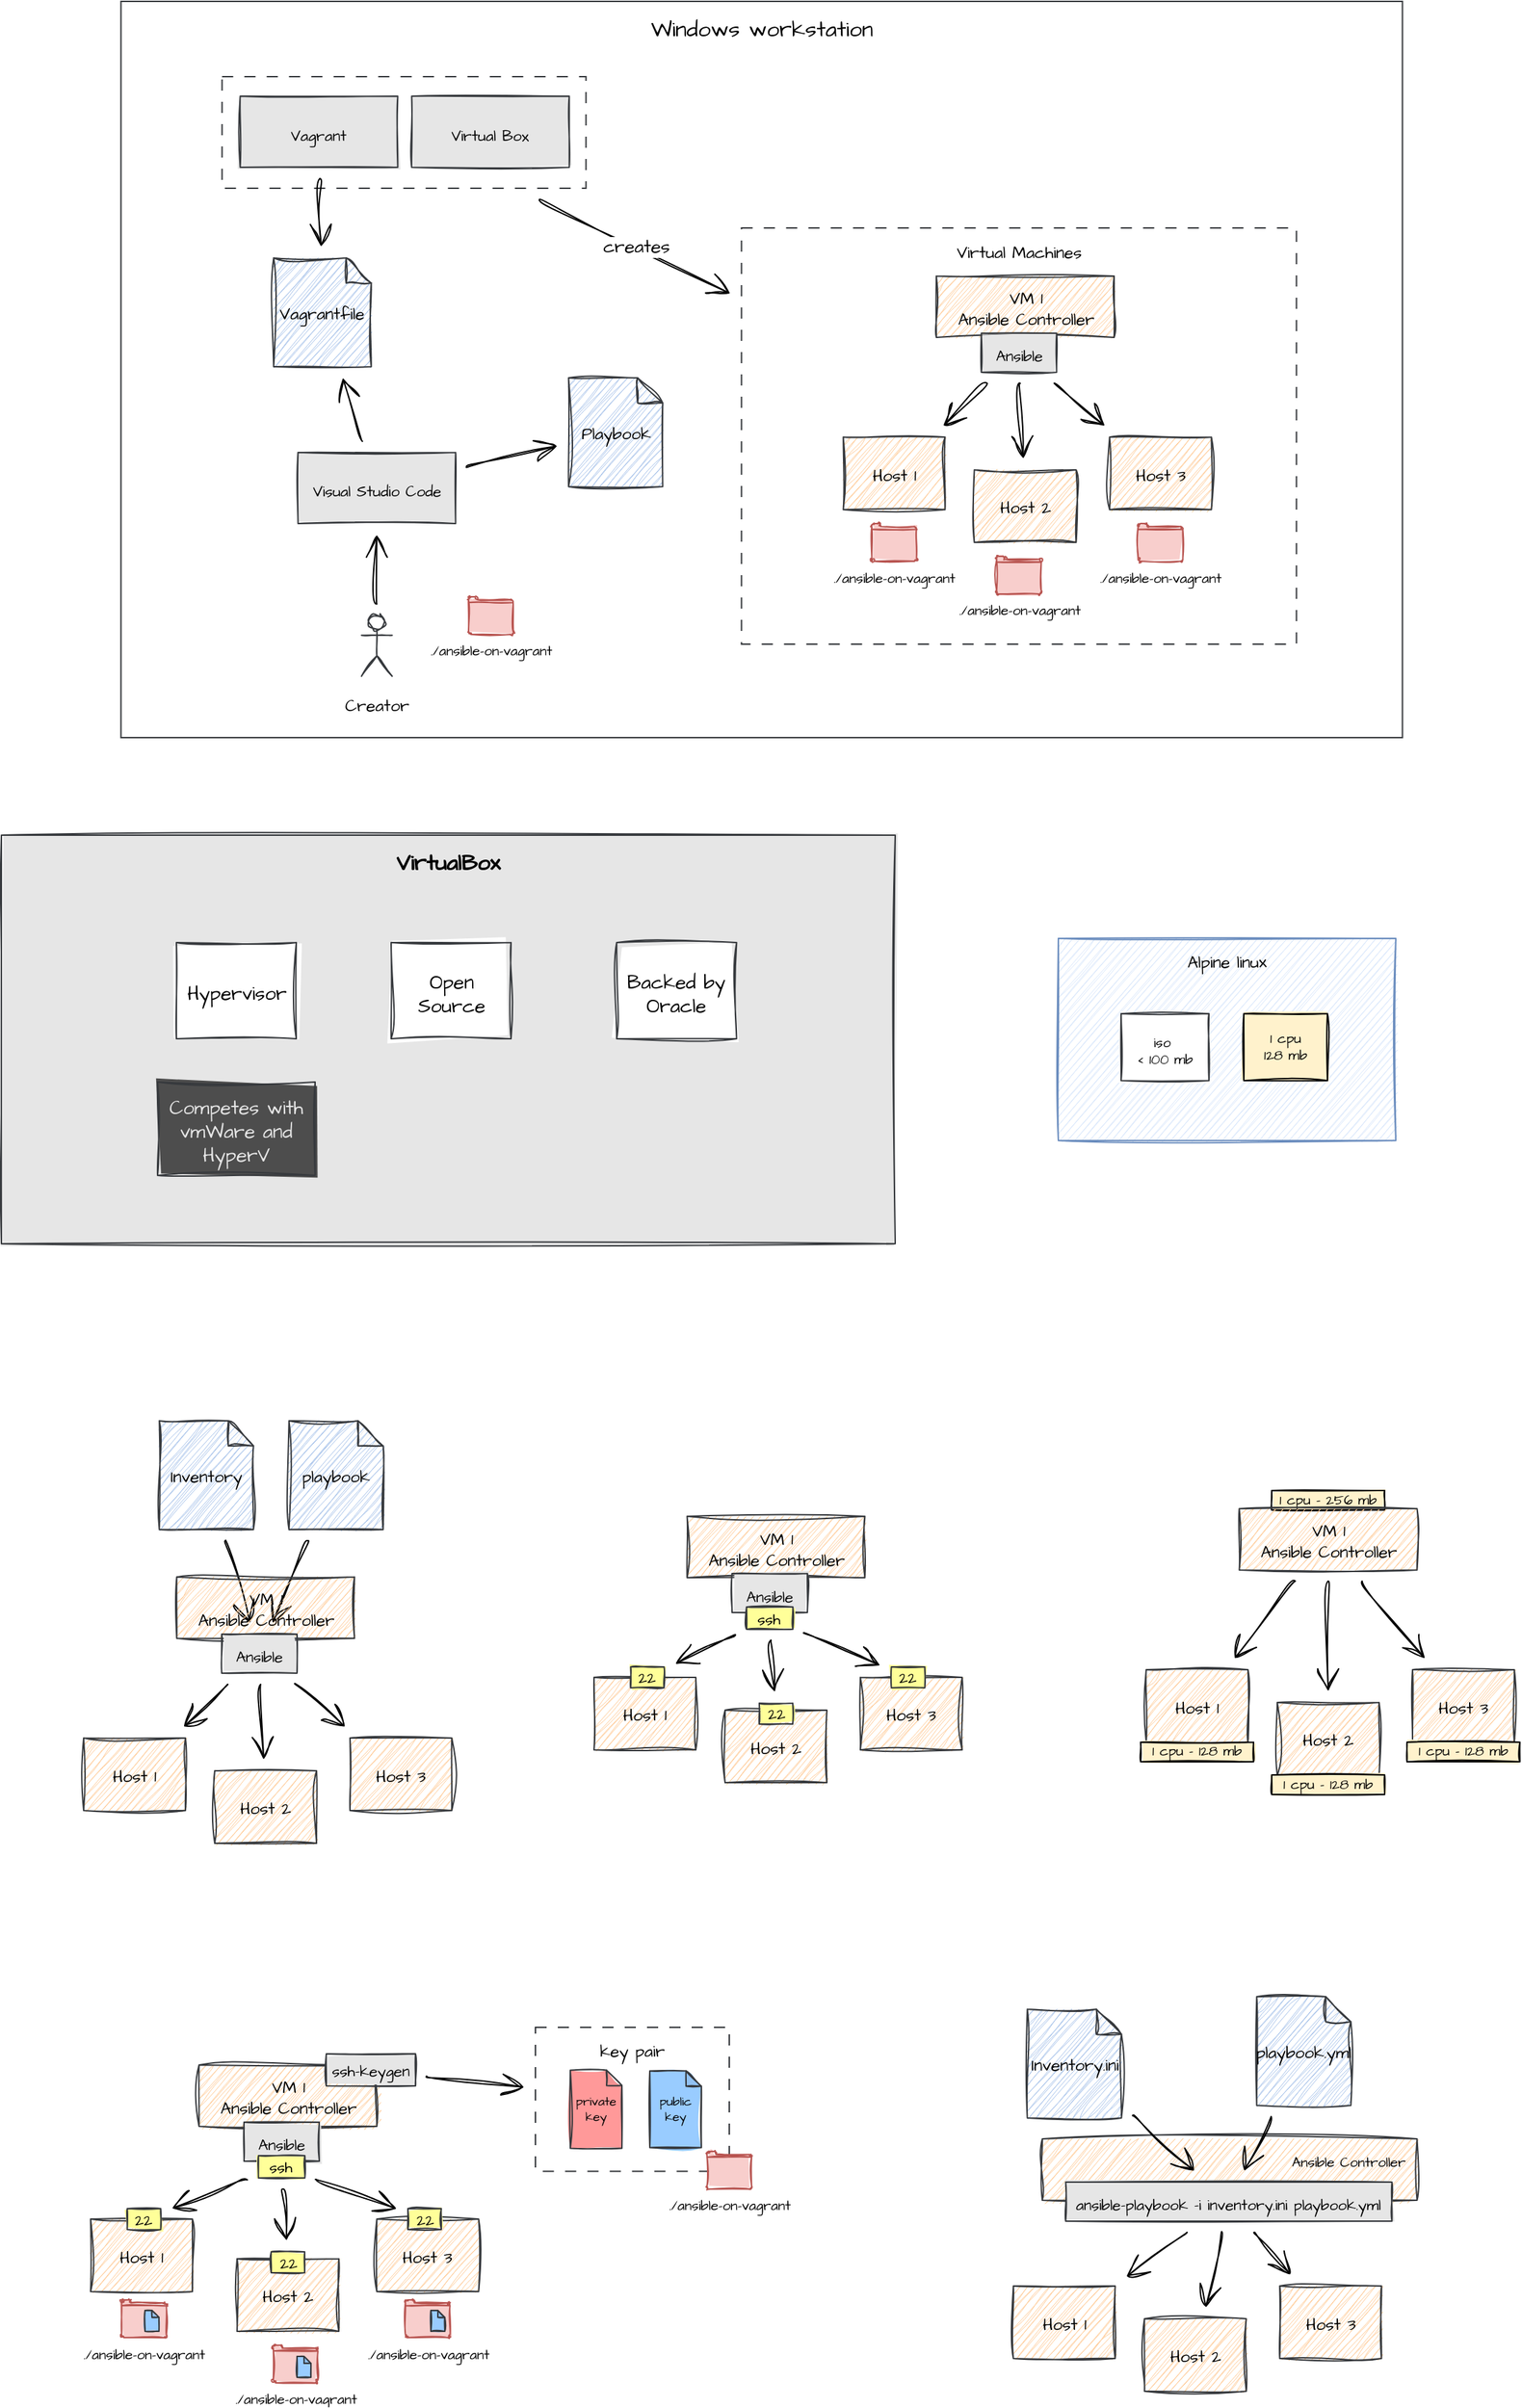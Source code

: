 <mxfile version="26.0.4">
  <diagram id="9NYBw4_RFbUZiQ7Jdqxz" name="Pagina-1">
    <mxGraphModel dx="4191" dy="2567" grid="0" gridSize="10" guides="1" tooltips="1" connect="1" arrows="1" fold="1" page="0" pageScale="1" pageWidth="827" pageHeight="1169" math="0" shadow="0">
      <root>
        <mxCell id="0" />
        <mxCell id="1" parent="0" />
        <mxCell id="QYfyC9NZ6OEIeVa-5MZa-1" value="&lt;span style=&quot;background-color: transparent; color: light-dark(rgb(0, 0, 0), rgb(255, 255, 255));&quot;&gt;Ansible Controller&lt;/span&gt;" style="rounded=0;whiteSpace=wrap;html=1;sketch=1;hachureGap=4;jiggle=2;curveFitting=1;fontFamily=Architects Daughter;fontSource=https%3A%2F%2Ffonts.googleapis.com%2Fcss%3Ffamily%3DArchitects%2BDaughter;verticalAlign=top;spacingTop=4;fillColor=#FFCC99;strokeColor=#36393d;align=right;fontSize=10;fontColor=default;spacingRight=7;" vertex="1" parent="1">
          <mxGeometry x="883.5" y="1525" width="268.75" height="44" as="geometry" />
        </mxCell>
        <mxCell id="QYfyC9NZ6OEIeVa-5MZa-2" value="Windows workstation" style="rounded=0;whiteSpace=wrap;html=1;hachureGap=4;fontFamily=Architects Daughter;fontSource=https%3A%2F%2Ffonts.googleapis.com%2Fcss%3Ffamily%3DArchitects%2BDaughter;verticalAlign=top;spacingTop=4;fillColor=default;strokeColor=#36393d;fontSize=16;" vertex="1" parent="1">
          <mxGeometry x="222.75" y="-8" width="919" height="528" as="geometry" />
        </mxCell>
        <mxCell id="QYfyC9NZ6OEIeVa-5MZa-3" value="" style="rounded=0;whiteSpace=wrap;html=1;hachureGap=4;fontFamily=Architects Daughter;fontSource=https%3A%2F%2Ffonts.googleapis.com%2Fcss%3Ffamily%3DArchitects%2BDaughter;verticalAlign=top;spacingTop=4;fillColor=default;strokeColor=#36393d;dashed=1;dashPattern=8 8;" vertex="1" parent="1">
          <mxGeometry x="295.25" y="46" width="261" height="80" as="geometry" />
        </mxCell>
        <mxCell id="QYfyC9NZ6OEIeVa-5MZa-4" value="Virtual Machines" style="rounded=0;whiteSpace=wrap;html=1;hachureGap=4;fontFamily=Architects Daughter;fontSource=https%3A%2F%2Ffonts.googleapis.com%2Fcss%3Ffamily%3DArchitects%2BDaughter;verticalAlign=top;spacingTop=4;fillColor=default;strokeColor=#36393d;dashed=1;dashPattern=8 8;" vertex="1" parent="1">
          <mxGeometry x="667.75" y="154.5" width="398" height="298.5" as="geometry" />
        </mxCell>
        <mxCell id="QYfyC9NZ6OEIeVa-5MZa-5" value="Visual Studio Code" style="rounded=0;whiteSpace=wrap;html=1;sketch=1;hachureGap=4;jiggle=1;curveFitting=1;fontFamily=Architects Daughter;fontSource=https%3A%2F%2Ffonts.googleapis.com%2Fcss%3Ffamily%3DArchitects%2BDaughter;verticalAlign=middle;spacingTop=4;fillColor=#E6E6E6;strokeColor=#36393d;fillStyle=solid;align=center;fontSize=11;fontColor=default;" vertex="1" parent="1">
          <mxGeometry x="349.75" y="315.5" width="113" height="51" as="geometry" />
        </mxCell>
        <mxCell id="QYfyC9NZ6OEIeVa-5MZa-6" value="VM 1&lt;div&gt;Ansible Controller&lt;/div&gt;" style="rounded=0;whiteSpace=wrap;html=1;sketch=1;hachureGap=4;jiggle=2;curveFitting=1;fontFamily=Architects Daughter;fontSource=https%3A%2F%2Ffonts.googleapis.com%2Fcss%3Ffamily%3DArchitects%2BDaughter;verticalAlign=middle;spacingTop=4;fillColor=#FFCC99;strokeColor=#36393d;align=center;fontSize=12;fontColor=default;" vertex="1" parent="1">
          <mxGeometry x="807.5" y="189" width="127.5" height="44" as="geometry" />
        </mxCell>
        <mxCell id="QYfyC9NZ6OEIeVa-5MZa-7" value="Host 1" style="rounded=0;whiteSpace=wrap;html=1;sketch=1;hachureGap=4;jiggle=2;curveFitting=1;fontFamily=Architects Daughter;fontSource=https%3A%2F%2Ffonts.googleapis.com%2Fcss%3Ffamily%3DArchitects%2BDaughter;verticalAlign=middle;spacingTop=4;fillColor=#FFCC99;strokeColor=#36393d;" vertex="1" parent="1">
          <mxGeometry x="740.75" y="304.5" width="73" height="52" as="geometry" />
        </mxCell>
        <mxCell id="QYfyC9NZ6OEIeVa-5MZa-8" value="Host 2" style="rounded=0;whiteSpace=wrap;html=1;sketch=1;hachureGap=4;jiggle=2;curveFitting=1;fontFamily=Architects Daughter;fontSource=https%3A%2F%2Ffonts.googleapis.com%2Fcss%3Ffamily%3DArchitects%2BDaughter;verticalAlign=middle;spacingTop=4;fillColor=#FFCC99;strokeColor=#36393d;align=center;fontSize=12;fontColor=default;" vertex="1" parent="1">
          <mxGeometry x="834.75" y="328" width="73" height="52" as="geometry" />
        </mxCell>
        <mxCell id="QYfyC9NZ6OEIeVa-5MZa-9" value="Host 3" style="rounded=0;whiteSpace=wrap;html=1;sketch=1;hachureGap=4;jiggle=2;curveFitting=1;fontFamily=Architects Daughter;fontSource=https%3A%2F%2Ffonts.googleapis.com%2Fcss%3Ffamily%3DArchitects%2BDaughter;verticalAlign=middle;spacingTop=4;fillColor=#FFCC99;strokeColor=#36393d;align=center;fontSize=12;fontColor=default;" vertex="1" parent="1">
          <mxGeometry x="931.75" y="304.5" width="73" height="52" as="geometry" />
        </mxCell>
        <mxCell id="QYfyC9NZ6OEIeVa-5MZa-10" value="creates" style="edgeStyle=none;curved=1;rounded=0;sketch=1;hachureGap=4;jiggle=2;curveFitting=1;orthogonalLoop=1;jettySize=auto;html=1;fontFamily=Architects Daughter;fontSource=https%3A%2F%2Ffonts.googleapis.com%2Fcss%3Ffamily%3DArchitects%2BDaughter;fontSize=13;startSize=14;endArrow=open;endSize=14;sourcePerimeterSpacing=8;targetPerimeterSpacing=8;" edge="1" parent="1" source="QYfyC9NZ6OEIeVa-5MZa-3" target="QYfyC9NZ6OEIeVa-5MZa-4">
          <mxGeometry relative="1" as="geometry">
            <mxPoint x="380.75" y="428" as="sourcePoint" />
            <mxPoint x="582.75" y="382" as="targetPoint" />
          </mxGeometry>
        </mxCell>
        <mxCell id="QYfyC9NZ6OEIeVa-5MZa-11" value="" style="edgeStyle=none;curved=1;rounded=0;sketch=1;hachureGap=4;jiggle=2;curveFitting=1;orthogonalLoop=1;jettySize=auto;html=1;fontFamily=Architects Daughter;fontSource=https%3A%2F%2Ffonts.googleapis.com%2Fcss%3Ffamily%3DArchitects%2BDaughter;fontSize=13;startSize=14;endArrow=open;endSize=14;sourcePerimeterSpacing=8;targetPerimeterSpacing=8;" edge="1" parent="1" source="QYfyC9NZ6OEIeVa-5MZa-19" target="QYfyC9NZ6OEIeVa-5MZa-7">
          <mxGeometry relative="1" as="geometry">
            <mxPoint x="668.75" y="76.5" as="sourcePoint" />
            <mxPoint x="748.75" y="156.5" as="targetPoint" />
          </mxGeometry>
        </mxCell>
        <mxCell id="QYfyC9NZ6OEIeVa-5MZa-12" value="" style="edgeStyle=none;curved=1;rounded=0;sketch=1;hachureGap=4;jiggle=2;curveFitting=1;orthogonalLoop=1;jettySize=auto;html=1;fontFamily=Architects Daughter;fontSource=https%3A%2F%2Ffonts.googleapis.com%2Fcss%3Ffamily%3DArchitects%2BDaughter;fontSize=13;startSize=14;endArrow=open;endSize=14;sourcePerimeterSpacing=8;targetPerimeterSpacing=8;" edge="1" parent="1" source="QYfyC9NZ6OEIeVa-5MZa-19" target="QYfyC9NZ6OEIeVa-5MZa-8">
          <mxGeometry relative="1" as="geometry">
            <mxPoint x="845.75" y="277.5" as="sourcePoint" />
            <mxPoint x="818.75" y="306.5" as="targetPoint" />
          </mxGeometry>
        </mxCell>
        <mxCell id="QYfyC9NZ6OEIeVa-5MZa-13" value="" style="edgeStyle=none;curved=1;rounded=0;sketch=1;hachureGap=4;jiggle=2;curveFitting=1;orthogonalLoop=1;jettySize=auto;html=1;fontFamily=Architects Daughter;fontSource=https%3A%2F%2Ffonts.googleapis.com%2Fcss%3Ffamily%3DArchitects%2BDaughter;fontSize=13;startSize=14;endArrow=open;endSize=14;sourcePerimeterSpacing=8;targetPerimeterSpacing=8;" edge="1" parent="1" source="QYfyC9NZ6OEIeVa-5MZa-19" target="QYfyC9NZ6OEIeVa-5MZa-9">
          <mxGeometry relative="1" as="geometry">
            <mxPoint x="855.75" y="287.5" as="sourcePoint" />
            <mxPoint x="828.75" y="316.5" as="targetPoint" />
          </mxGeometry>
        </mxCell>
        <mxCell id="QYfyC9NZ6OEIeVa-5MZa-14" value="Alpine linux" style="rounded=0;whiteSpace=wrap;html=1;sketch=1;hachureGap=4;jiggle=1;curveFitting=1;fontFamily=Architects Daughter;fontSource=https%3A%2F%2Ffonts.googleapis.com%2Fcss%3Ffamily%3DArchitects%2BDaughter;verticalAlign=top;spacingTop=4;fillColor=#dae8fc;strokeColor=#6c8ebf;" vertex="1" parent="1">
          <mxGeometry x="895" y="664" width="242" height="145" as="geometry" />
        </mxCell>
        <mxCell id="QYfyC9NZ6OEIeVa-5MZa-15" value="iso&amp;nbsp;&lt;div&gt;&amp;lt; 100 mb&lt;/div&gt;" style="rounded=0;whiteSpace=wrap;html=1;sketch=1;hachureGap=4;jiggle=1;curveFitting=1;fontFamily=Architects Daughter;fontSource=https%3A%2F%2Ffonts.googleapis.com%2Fcss%3Ffamily%3DArchitects%2BDaughter;verticalAlign=middle;spacingTop=4;fillColor=default;strokeColor=#36393d;fontSize=10;" vertex="1" parent="1">
          <mxGeometry x="940" y="718" width="63" height="48" as="geometry" />
        </mxCell>
        <mxCell id="QYfyC9NZ6OEIeVa-5MZa-16" value="1 cpu&lt;div&gt;128 mb&lt;/div&gt;" style="rounded=0;whiteSpace=wrap;html=1;sketch=1;hachureGap=4;jiggle=1;curveFitting=1;fontFamily=Architects Daughter;fontSource=https%3A%2F%2Ffonts.googleapis.com%2Fcss%3Ffamily%3DArchitects%2BDaughter;verticalAlign=middle;spacingTop=-3;fillColor=#fff2cc;strokeColor=#000000;fontSize=10;fillStyle=solid;align=center;spacing=0;fontColor=default;" vertex="1" parent="1">
          <mxGeometry x="1028" y="718" width="60" height="48" as="geometry" />
        </mxCell>
        <mxCell id="QYfyC9NZ6OEIeVa-5MZa-17" value="&lt;div&gt;Vagrantfile&lt;/div&gt;" style="shape=note;whiteSpace=wrap;html=1;backgroundOutline=1;darkOpacity=0.05;rounded=0;sketch=1;hachureGap=4;jiggle=2;curveFitting=1;strokeColor=#36393d;align=center;verticalAlign=middle;spacingTop=4;fontFamily=Architects Daughter;fontSource=https%3A%2F%2Ffonts.googleapis.com%2Fcss%3Ffamily%3DArchitects%2BDaughter;fontSize=12;fontColor=default;fillColor=#A9C4EB;size=18;fillStyle=hachure;" vertex="1" parent="1">
          <mxGeometry x="332.25" y="176" width="70" height="78" as="geometry" />
        </mxCell>
        <mxCell id="QYfyC9NZ6OEIeVa-5MZa-18" value="&lt;div&gt;Playbook&lt;/div&gt;" style="shape=note;whiteSpace=wrap;html=1;backgroundOutline=1;darkOpacity=0.05;rounded=0;sketch=1;hachureGap=4;jiggle=2;curveFitting=1;strokeColor=#36393d;align=center;verticalAlign=middle;spacingTop=4;fontFamily=Architects Daughter;fontSource=https%3A%2F%2Ffonts.googleapis.com%2Fcss%3Ffamily%3DArchitects%2BDaughter;fontSize=12;fontColor=default;fillColor=#A9C4EB;size=18;fillStyle=hachure;" vertex="1" parent="1">
          <mxGeometry x="543.75" y="262" width="67.5" height="78" as="geometry" />
        </mxCell>
        <mxCell id="QYfyC9NZ6OEIeVa-5MZa-19" value="Ansible" style="rounded=0;whiteSpace=wrap;html=1;sketch=1;hachureGap=4;jiggle=1;curveFitting=1;fontFamily=Architects Daughter;fontSource=https%3A%2F%2Ffonts.googleapis.com%2Fcss%3Ffamily%3DArchitects%2BDaughter;verticalAlign=middle;spacingTop=4;fillColor=#E6E6E6;strokeColor=#36393d;fontSize=11;fillStyle=solid;" vertex="1" parent="1">
          <mxGeometry x="839.75" y="230" width="54" height="28" as="geometry" />
        </mxCell>
        <mxCell id="QYfyC9NZ6OEIeVa-5MZa-20" value="Creator" style="shape=umlActor;verticalLabelPosition=bottom;verticalAlign=middle;html=1;outlineConnect=0;rounded=0;sketch=1;hachureGap=4;jiggle=1;curveFitting=1;strokeColor=#36393d;align=center;spacingTop=0;fontFamily=Architects Daughter;fontSource=https%3A%2F%2Ffonts.googleapis.com%2Fcss%3Ffamily%3DArchitects%2BDaughter;fontSize=12;fontColor=default;fillColor=default;spacing=0;spacingBottom=0;aspect=fixed;" vertex="1" parent="1">
          <mxGeometry x="395.25" y="432" width="22" height="44" as="geometry" />
        </mxCell>
        <mxCell id="QYfyC9NZ6OEIeVa-5MZa-21" value="" style="edgeStyle=none;curved=1;rounded=0;sketch=1;hachureGap=4;jiggle=2;curveFitting=1;orthogonalLoop=1;jettySize=auto;html=1;fontFamily=Architects Daughter;fontSource=https%3A%2F%2Ffonts.googleapis.com%2Fcss%3Ffamily%3DArchitects%2BDaughter;fontSize=13;startSize=14;endArrow=open;endSize=14;sourcePerimeterSpacing=8;targetPerimeterSpacing=8;" edge="1" parent="1" source="QYfyC9NZ6OEIeVa-5MZa-20" target="QYfyC9NZ6OEIeVa-5MZa-5">
          <mxGeometry relative="1" as="geometry">
            <mxPoint x="844.75" y="382" as="sourcePoint" />
            <mxPoint x="813.75" y="413" as="targetPoint" />
          </mxGeometry>
        </mxCell>
        <mxCell id="QYfyC9NZ6OEIeVa-5MZa-22" value="" style="edgeStyle=none;curved=1;rounded=0;sketch=1;hachureGap=4;jiggle=2;curveFitting=1;orthogonalLoop=1;jettySize=auto;html=1;fontFamily=Architects Daughter;fontSource=https%3A%2F%2Ffonts.googleapis.com%2Fcss%3Ffamily%3DArchitects%2BDaughter;fontSize=13;startSize=14;endArrow=open;endSize=14;sourcePerimeterSpacing=8;targetPerimeterSpacing=8;" edge="1" parent="1" source="QYfyC9NZ6OEIeVa-5MZa-5" target="QYfyC9NZ6OEIeVa-5MZa-18">
          <mxGeometry relative="1" as="geometry">
            <mxPoint x="849.75" y="327" as="sourcePoint" />
            <mxPoint x="818.75" y="358" as="targetPoint" />
          </mxGeometry>
        </mxCell>
        <mxCell id="QYfyC9NZ6OEIeVa-5MZa-23" style="edgeStyle=none;curved=1;rounded=0;sketch=1;hachureGap=4;jiggle=2;curveFitting=1;orthogonalLoop=1;jettySize=auto;html=1;fontFamily=Architects Daughter;fontSource=https%3A%2F%2Ffonts.googleapis.com%2Fcss%3Ffamily%3DArchitects%2BDaughter;fontSize=16;startSize=14;endArrow=open;endSize=14;sourcePerimeterSpacing=8;targetPerimeterSpacing=8;" edge="1" parent="1" source="QYfyC9NZ6OEIeVa-5MZa-24" target="QYfyC9NZ6OEIeVa-5MZa-17">
          <mxGeometry relative="1" as="geometry" />
        </mxCell>
        <mxCell id="QYfyC9NZ6OEIeVa-5MZa-24" value="Vagrant" style="rounded=0;whiteSpace=wrap;html=1;sketch=1;hachureGap=4;jiggle=1;curveFitting=1;fontFamily=Architects Daughter;fontSource=https%3A%2F%2Ffonts.googleapis.com%2Fcss%3Ffamily%3DArchitects%2BDaughter;verticalAlign=middle;spacingTop=4;fillColor=#E6E6E6;strokeColor=#36393d;fillStyle=solid;align=center;fontSize=11;fontColor=default;" vertex="1" parent="1">
          <mxGeometry x="308.25" y="60" width="113" height="51" as="geometry" />
        </mxCell>
        <mxCell id="QYfyC9NZ6OEIeVa-5MZa-25" value="" style="edgeStyle=none;curved=1;rounded=0;sketch=1;hachureGap=4;jiggle=2;curveFitting=1;orthogonalLoop=1;jettySize=auto;html=1;fontFamily=Architects Daughter;fontSource=https%3A%2F%2Ffonts.googleapis.com%2Fcss%3Ffamily%3DArchitects%2BDaughter;fontSize=13;startSize=14;endArrow=open;endSize=14;sourcePerimeterSpacing=8;targetPerimeterSpacing=8;" edge="1" parent="1" source="QYfyC9NZ6OEIeVa-5MZa-5" target="QYfyC9NZ6OEIeVa-5MZa-17">
          <mxGeometry relative="1" as="geometry">
            <mxPoint x="492.75" y="169" as="sourcePoint" />
            <mxPoint x="545.75" y="286" as="targetPoint" />
          </mxGeometry>
        </mxCell>
        <mxCell id="QYfyC9NZ6OEIeVa-5MZa-26" value="Virtual Box" style="rounded=0;whiteSpace=wrap;html=1;sketch=1;hachureGap=4;jiggle=1;curveFitting=1;fontFamily=Architects Daughter;fontSource=https%3A%2F%2Ffonts.googleapis.com%2Fcss%3Ffamily%3DArchitects%2BDaughter;verticalAlign=middle;spacingTop=4;fillColor=#E6E6E6;strokeColor=#36393d;fillStyle=solid;align=center;fontSize=11;fontColor=default;" vertex="1" parent="1">
          <mxGeometry x="431.25" y="60" width="113" height="51" as="geometry" />
        </mxCell>
        <mxCell id="QYfyC9NZ6OEIeVa-5MZa-27" style="edgeStyle=none;curved=1;rounded=0;sketch=1;hachureGap=4;jiggle=2;curveFitting=1;orthogonalLoop=1;jettySize=auto;html=1;fontFamily=Architects Daughter;fontSource=https%3A%2F%2Ffonts.googleapis.com%2Fcss%3Ffamily%3DArchitects%2BDaughter;fontSize=16;startSize=14;endArrow=open;endSize=14;sourcePerimeterSpacing=8;targetPerimeterSpacing=8;" edge="1" parent="1" source="QYfyC9NZ6OEIeVa-5MZa-28" target="QYfyC9NZ6OEIeVa-5MZa-43">
          <mxGeometry relative="1" as="geometry" />
        </mxCell>
        <mxCell id="QYfyC9NZ6OEIeVa-5MZa-28" value="&lt;div&gt;playbook&lt;/div&gt;" style="shape=note;whiteSpace=wrap;html=1;backgroundOutline=1;darkOpacity=0.05;rounded=0;sketch=1;hachureGap=4;jiggle=2;curveFitting=1;strokeColor=#36393d;align=center;verticalAlign=middle;spacingTop=4;fontFamily=Architects Daughter;fontSource=https%3A%2F%2Ffonts.googleapis.com%2Fcss%3Ffamily%3DArchitects%2BDaughter;fontSize=12;fontColor=default;fillColor=#A9C4EB;size=18;fillStyle=hachure;" vertex="1" parent="1">
          <mxGeometry x="343.25" y="1010" width="67.5" height="78" as="geometry" />
        </mxCell>
        <mxCell id="QYfyC9NZ6OEIeVa-5MZa-29" style="edgeStyle=none;curved=1;rounded=0;sketch=1;hachureGap=4;jiggle=2;curveFitting=1;orthogonalLoop=1;jettySize=auto;html=1;fontFamily=Architects Daughter;fontSource=https%3A%2F%2Ffonts.googleapis.com%2Fcss%3Ffamily%3DArchitects%2BDaughter;fontSize=16;startSize=14;endArrow=open;endSize=14;sourcePerimeterSpacing=8;targetPerimeterSpacing=8;" edge="1" parent="1" source="QYfyC9NZ6OEIeVa-5MZa-30" target="QYfyC9NZ6OEIeVa-5MZa-43">
          <mxGeometry relative="1" as="geometry" />
        </mxCell>
        <mxCell id="QYfyC9NZ6OEIeVa-5MZa-30" value="&lt;div&gt;Inventory&lt;/div&gt;" style="shape=note;whiteSpace=wrap;html=1;backgroundOutline=1;darkOpacity=0.05;rounded=0;sketch=1;hachureGap=4;jiggle=2;curveFitting=1;strokeColor=#36393d;align=center;verticalAlign=middle;spacingTop=4;fontFamily=Architects Daughter;fontSource=https%3A%2F%2Ffonts.googleapis.com%2Fcss%3Ffamily%3DArchitects%2BDaughter;fontSize=12;fontColor=default;fillColor=#A9C4EB;size=18;fillStyle=hachure;" vertex="1" parent="1">
          <mxGeometry x="250.25" y="1010" width="67.5" height="78" as="geometry" />
        </mxCell>
        <mxCell id="QYfyC9NZ6OEIeVa-5MZa-36" value="VM 1&lt;div&gt;Ansible Controller&lt;/div&gt;" style="rounded=0;whiteSpace=wrap;html=1;sketch=1;hachureGap=4;jiggle=2;curveFitting=1;fontFamily=Architects Daughter;fontSource=https%3A%2F%2Ffonts.googleapis.com%2Fcss%3Ffamily%3DArchitects%2BDaughter;verticalAlign=middle;spacingTop=4;fillColor=#FFCC99;strokeColor=#36393d;align=center;fontSize=12;fontColor=default;" vertex="1" parent="1">
          <mxGeometry x="262.75" y="1122" width="127.5" height="44" as="geometry" />
        </mxCell>
        <mxCell id="QYfyC9NZ6OEIeVa-5MZa-37" value="Host 1" style="rounded=0;whiteSpace=wrap;html=1;sketch=1;hachureGap=4;jiggle=2;curveFitting=1;fontFamily=Architects Daughter;fontSource=https%3A%2F%2Ffonts.googleapis.com%2Fcss%3Ffamily%3DArchitects%2BDaughter;verticalAlign=middle;spacingTop=4;fillColor=#FFCC99;strokeColor=#36393d;" vertex="1" parent="1">
          <mxGeometry x="196" y="1237.5" width="73" height="52" as="geometry" />
        </mxCell>
        <mxCell id="QYfyC9NZ6OEIeVa-5MZa-38" value="Host 2" style="rounded=0;whiteSpace=wrap;html=1;sketch=1;hachureGap=4;jiggle=2;curveFitting=1;fontFamily=Architects Daughter;fontSource=https%3A%2F%2Ffonts.googleapis.com%2Fcss%3Ffamily%3DArchitects%2BDaughter;verticalAlign=middle;spacingTop=4;fillColor=#FFCC99;strokeColor=#36393d;align=center;fontSize=12;fontColor=default;" vertex="1" parent="1">
          <mxGeometry x="290" y="1261" width="73" height="52" as="geometry" />
        </mxCell>
        <mxCell id="QYfyC9NZ6OEIeVa-5MZa-39" value="Host 3" style="rounded=0;whiteSpace=wrap;html=1;sketch=1;hachureGap=4;jiggle=2;curveFitting=1;fontFamily=Architects Daughter;fontSource=https%3A%2F%2Ffonts.googleapis.com%2Fcss%3Ffamily%3DArchitects%2BDaughter;verticalAlign=middle;spacingTop=4;fillColor=#FFCC99;strokeColor=#36393d;align=center;fontSize=12;fontColor=default;" vertex="1" parent="1">
          <mxGeometry x="387" y="1237.5" width="73" height="52" as="geometry" />
        </mxCell>
        <mxCell id="QYfyC9NZ6OEIeVa-5MZa-40" value="" style="edgeStyle=none;curved=1;rounded=0;sketch=1;hachureGap=4;jiggle=2;curveFitting=1;orthogonalLoop=1;jettySize=auto;html=1;fontFamily=Architects Daughter;fontSource=https%3A%2F%2Ffonts.googleapis.com%2Fcss%3Ffamily%3DArchitects%2BDaughter;fontSize=13;startSize=14;endArrow=open;endSize=14;sourcePerimeterSpacing=8;targetPerimeterSpacing=8;" edge="1" parent="1" source="QYfyC9NZ6OEIeVa-5MZa-43" target="QYfyC9NZ6OEIeVa-5MZa-37">
          <mxGeometry relative="1" as="geometry">
            <mxPoint x="124" y="1009.5" as="sourcePoint" />
            <mxPoint x="204" y="1089.5" as="targetPoint" />
          </mxGeometry>
        </mxCell>
        <mxCell id="QYfyC9NZ6OEIeVa-5MZa-41" value="" style="edgeStyle=none;curved=1;rounded=0;sketch=1;hachureGap=4;jiggle=2;curveFitting=1;orthogonalLoop=1;jettySize=auto;html=1;fontFamily=Architects Daughter;fontSource=https%3A%2F%2Ffonts.googleapis.com%2Fcss%3Ffamily%3DArchitects%2BDaughter;fontSize=13;startSize=14;endArrow=open;endSize=14;sourcePerimeterSpacing=8;targetPerimeterSpacing=8;" edge="1" parent="1" source="QYfyC9NZ6OEIeVa-5MZa-43" target="QYfyC9NZ6OEIeVa-5MZa-38">
          <mxGeometry relative="1" as="geometry">
            <mxPoint x="301" y="1210.5" as="sourcePoint" />
            <mxPoint x="274" y="1239.5" as="targetPoint" />
          </mxGeometry>
        </mxCell>
        <mxCell id="QYfyC9NZ6OEIeVa-5MZa-42" value="" style="edgeStyle=none;curved=1;rounded=0;sketch=1;hachureGap=4;jiggle=2;curveFitting=1;orthogonalLoop=1;jettySize=auto;html=1;fontFamily=Architects Daughter;fontSource=https%3A%2F%2Ffonts.googleapis.com%2Fcss%3Ffamily%3DArchitects%2BDaughter;fontSize=13;startSize=14;endArrow=open;endSize=14;sourcePerimeterSpacing=8;targetPerimeterSpacing=8;" edge="1" parent="1" source="QYfyC9NZ6OEIeVa-5MZa-43" target="QYfyC9NZ6OEIeVa-5MZa-39">
          <mxGeometry relative="1" as="geometry">
            <mxPoint x="311" y="1220.5" as="sourcePoint" />
            <mxPoint x="284" y="1249.5" as="targetPoint" />
          </mxGeometry>
        </mxCell>
        <mxCell id="QYfyC9NZ6OEIeVa-5MZa-43" value="Ansible" style="rounded=0;whiteSpace=wrap;html=1;sketch=1;hachureGap=4;jiggle=1;curveFitting=1;fontFamily=Architects Daughter;fontSource=https%3A%2F%2Ffonts.googleapis.com%2Fcss%3Ffamily%3DArchitects%2BDaughter;verticalAlign=middle;spacingTop=4;fillColor=#E6E6E6;strokeColor=#36393d;fontSize=11;fillStyle=solid;" vertex="1" parent="1">
          <mxGeometry x="295" y="1163" width="54" height="28" as="geometry" />
        </mxCell>
        <mxCell id="QYfyC9NZ6OEIeVa-5MZa-44" value="VM 1&lt;div&gt;Ansible Controller&lt;/div&gt;" style="rounded=0;whiteSpace=wrap;html=1;sketch=1;hachureGap=4;jiggle=2;curveFitting=1;fontFamily=Architects Daughter;fontSource=https%3A%2F%2Ffonts.googleapis.com%2Fcss%3Ffamily%3DArchitects%2BDaughter;verticalAlign=middle;spacingTop=4;fillColor=#FFCC99;strokeColor=#36393d;align=center;fontSize=12;fontColor=default;" vertex="1" parent="1">
          <mxGeometry x="628.75" y="1078.5" width="127.5" height="44" as="geometry" />
        </mxCell>
        <mxCell id="QYfyC9NZ6OEIeVa-5MZa-45" value="Host 1" style="rounded=0;whiteSpace=wrap;html=1;sketch=1;hachureGap=4;jiggle=2;curveFitting=1;fontFamily=Architects Daughter;fontSource=https%3A%2F%2Ffonts.googleapis.com%2Fcss%3Ffamily%3DArchitects%2BDaughter;verticalAlign=middle;spacingTop=4;fillColor=#FFCC99;strokeColor=#36393d;" vertex="1" parent="1">
          <mxGeometry x="562" y="1194" width="73" height="52" as="geometry" />
        </mxCell>
        <mxCell id="QYfyC9NZ6OEIeVa-5MZa-46" value="Host 2" style="rounded=0;whiteSpace=wrap;html=1;sketch=1;hachureGap=4;jiggle=2;curveFitting=1;fontFamily=Architects Daughter;fontSource=https%3A%2F%2Ffonts.googleapis.com%2Fcss%3Ffamily%3DArchitects%2BDaughter;verticalAlign=middle;spacingTop=4;fillColor=#FFCC99;strokeColor=#36393d;align=center;fontSize=12;fontColor=default;" vertex="1" parent="1">
          <mxGeometry x="656" y="1217.5" width="73" height="52" as="geometry" />
        </mxCell>
        <mxCell id="QYfyC9NZ6OEIeVa-5MZa-47" value="Host 3" style="rounded=0;whiteSpace=wrap;html=1;sketch=1;hachureGap=4;jiggle=2;curveFitting=1;fontFamily=Architects Daughter;fontSource=https%3A%2F%2Ffonts.googleapis.com%2Fcss%3Ffamily%3DArchitects%2BDaughter;verticalAlign=middle;spacingTop=4;fillColor=#FFCC99;strokeColor=#36393d;align=center;fontSize=12;fontColor=default;" vertex="1" parent="1">
          <mxGeometry x="753" y="1194" width="73" height="52" as="geometry" />
        </mxCell>
        <mxCell id="QYfyC9NZ6OEIeVa-5MZa-48" value="" style="edgeStyle=none;curved=1;rounded=0;sketch=1;hachureGap=4;jiggle=2;curveFitting=1;orthogonalLoop=1;jettySize=auto;html=1;fontFamily=Architects Daughter;fontSource=https%3A%2F%2Ffonts.googleapis.com%2Fcss%3Ffamily%3DArchitects%2BDaughter;fontSize=13;startSize=14;endArrow=open;endSize=14;sourcePerimeterSpacing=8;targetPerimeterSpacing=8;" edge="1" parent="1" source="QYfyC9NZ6OEIeVa-5MZa-55" target="QYfyC9NZ6OEIeVa-5MZa-52">
          <mxGeometry relative="1" as="geometry">
            <mxPoint x="490" y="966" as="sourcePoint" />
            <mxPoint x="570" y="1046" as="targetPoint" />
          </mxGeometry>
        </mxCell>
        <mxCell id="QYfyC9NZ6OEIeVa-5MZa-49" value="" style="edgeStyle=none;curved=1;rounded=0;sketch=1;hachureGap=4;jiggle=2;curveFitting=1;orthogonalLoop=1;jettySize=auto;html=1;fontFamily=Architects Daughter;fontSource=https%3A%2F%2Ffonts.googleapis.com%2Fcss%3Ffamily%3DArchitects%2BDaughter;fontSize=13;startSize=14;endArrow=open;endSize=14;sourcePerimeterSpacing=8;targetPerimeterSpacing=8;" edge="1" parent="1" source="QYfyC9NZ6OEIeVa-5MZa-55" target="QYfyC9NZ6OEIeVa-5MZa-53">
          <mxGeometry relative="1" as="geometry">
            <mxPoint x="667" y="1167" as="sourcePoint" />
            <mxPoint x="640" y="1196" as="targetPoint" />
          </mxGeometry>
        </mxCell>
        <mxCell id="QYfyC9NZ6OEIeVa-5MZa-50" value="" style="edgeStyle=none;curved=1;rounded=0;sketch=1;hachureGap=4;jiggle=2;curveFitting=1;orthogonalLoop=1;jettySize=auto;html=1;fontFamily=Architects Daughter;fontSource=https%3A%2F%2Ffonts.googleapis.com%2Fcss%3Ffamily%3DArchitects%2BDaughter;fontSize=13;startSize=14;endArrow=open;endSize=14;sourcePerimeterSpacing=8;targetPerimeterSpacing=8;" edge="1" parent="1" source="QYfyC9NZ6OEIeVa-5MZa-55" target="QYfyC9NZ6OEIeVa-5MZa-54">
          <mxGeometry relative="1" as="geometry">
            <mxPoint x="677" y="1177" as="sourcePoint" />
            <mxPoint x="650" y="1206" as="targetPoint" />
          </mxGeometry>
        </mxCell>
        <mxCell id="QYfyC9NZ6OEIeVa-5MZa-51" value="Ansible" style="rounded=0;whiteSpace=wrap;html=1;sketch=1;hachureGap=4;jiggle=1;curveFitting=1;fontFamily=Architects Daughter;fontSource=https%3A%2F%2Ffonts.googleapis.com%2Fcss%3Ffamily%3DArchitects%2BDaughter;verticalAlign=middle;spacingTop=4;fillColor=#E6E6E6;strokeColor=#36393d;fontSize=11;fillStyle=solid;" vertex="1" parent="1">
          <mxGeometry x="661" y="1119.5" width="54" height="28" as="geometry" />
        </mxCell>
        <mxCell id="QYfyC9NZ6OEIeVa-5MZa-52" value="22" style="rounded=0;whiteSpace=wrap;html=1;sketch=1;hachureGap=4;jiggle=1;curveFitting=1;fontFamily=Architects Daughter;fontSource=https%3A%2F%2Ffonts.googleapis.com%2Fcss%3Ffamily%3DArchitects%2BDaughter;verticalAlign=middle;spacingTop=0;fillColor=#FFFF99;strokeColor=#36393d;fontSize=11;fillStyle=solid;labelBackgroundColor=none;" vertex="1" parent="1">
          <mxGeometry x="588.25" y="1186.5" width="24" height="15" as="geometry" />
        </mxCell>
        <mxCell id="QYfyC9NZ6OEIeVa-5MZa-53" value="22" style="rounded=0;whiteSpace=wrap;html=1;sketch=1;hachureGap=4;jiggle=1;curveFitting=1;fontFamily=Architects Daughter;fontSource=https%3A%2F%2Ffonts.googleapis.com%2Fcss%3Ffamily%3DArchitects%2BDaughter;verticalAlign=middle;spacingTop=0;fillColor=#FFFF99;strokeColor=#36393d;fontSize=11;fillStyle=solid;labelBackgroundColor=none;" vertex="1" parent="1">
          <mxGeometry x="680.5" y="1212.5" width="24" height="15" as="geometry" />
        </mxCell>
        <mxCell id="QYfyC9NZ6OEIeVa-5MZa-54" value="22" style="rounded=0;whiteSpace=wrap;html=1;sketch=1;hachureGap=4;jiggle=1;curveFitting=1;fontFamily=Architects Daughter;fontSource=https%3A%2F%2Ffonts.googleapis.com%2Fcss%3Ffamily%3DArchitects%2BDaughter;verticalAlign=middle;spacingTop=0;fillColor=#FFFF99;strokeColor=#36393d;fontSize=11;fillStyle=solid;labelBackgroundColor=none;" vertex="1" parent="1">
          <mxGeometry x="775.25" y="1186.5" width="24" height="15" as="geometry" />
        </mxCell>
        <mxCell id="QYfyC9NZ6OEIeVa-5MZa-55" value="ssh" style="rounded=0;whiteSpace=wrap;html=1;sketch=1;hachureGap=4;jiggle=1;curveFitting=1;fontFamily=Architects Daughter;fontSource=https%3A%2F%2Ffonts.googleapis.com%2Fcss%3Ffamily%3DArchitects%2BDaughter;verticalAlign=middle;spacingTop=0;fillColor=#FFFF99;strokeColor=#36393d;fontSize=11;fillStyle=solid;labelBackgroundColor=none;" vertex="1" parent="1">
          <mxGeometry x="671.37" y="1143.5" width="33.25" height="16" as="geometry" />
        </mxCell>
        <mxCell id="QYfyC9NZ6OEIeVa-5MZa-56" value="VirtualBox" style="rounded=0;whiteSpace=wrap;html=1;sketch=1;hachureGap=4;jiggle=1;curveFitting=1;fontFamily=Architects Daughter;fontSource=https%3A%2F%2Ffonts.googleapis.com%2Fcss%3Ffamily%3DArchitects%2BDaughter;verticalAlign=top;spacingTop=4;fillColor=#E6E6E6;strokeColor=#36393d;fillStyle=solid;align=center;fontSize=16;fontColor=default;fontStyle=1" vertex="1" parent="1">
          <mxGeometry x="137" y="590" width="641" height="293" as="geometry" />
        </mxCell>
        <mxCell id="QYfyC9NZ6OEIeVa-5MZa-57" value="Hypervisor" style="rounded=0;whiteSpace=wrap;html=1;sketch=1;hachureGap=4;jiggle=2;curveFitting=1;fontFamily=Architects Daughter;fontSource=https%3A%2F%2Ffonts.googleapis.com%2Fcss%3Ffamily%3DArchitects%2BDaughter;verticalAlign=middle;spacingTop=4;fillColor=default;strokeColor=#36393d;fontSize=14;" vertex="1" parent="1">
          <mxGeometry x="262.5" y="667" width="86" height="69" as="geometry" />
        </mxCell>
        <mxCell id="QYfyC9NZ6OEIeVa-5MZa-58" value="Open Source" style="rounded=0;whiteSpace=wrap;html=1;sketch=1;hachureGap=4;jiggle=2;curveFitting=1;fontFamily=Architects Daughter;fontSource=https%3A%2F%2Ffonts.googleapis.com%2Fcss%3Ffamily%3DArchitects%2BDaughter;verticalAlign=middle;spacingTop=4;fillColor=default;strokeColor=#36393d;fontSize=14;" vertex="1" parent="1">
          <mxGeometry x="416.5" y="667" width="86" height="69" as="geometry" />
        </mxCell>
        <mxCell id="QYfyC9NZ6OEIeVa-5MZa-59" value="Backed by Oracle" style="rounded=0;whiteSpace=wrap;html=1;sketch=1;hachureGap=4;jiggle=2;curveFitting=1;fontFamily=Architects Daughter;fontSource=https%3A%2F%2Ffonts.googleapis.com%2Fcss%3Ffamily%3DArchitects%2BDaughter;verticalAlign=middle;spacingTop=4;fillColor=default;strokeColor=#36393d;fontSize=14;" vertex="1" parent="1">
          <mxGeometry x="578.25" y="667" width="86" height="69" as="geometry" />
        </mxCell>
        <mxCell id="QYfyC9NZ6OEIeVa-5MZa-60" value="Competes with vmWare and HyperV" style="rounded=0;whiteSpace=wrap;html=1;sketch=1;hachureGap=4;jiggle=2;curveFitting=1;fontFamily=Architects Daughter;fontSource=https%3A%2F%2Ffonts.googleapis.com%2Fcss%3Ffamily%3DArchitects%2BDaughter;verticalAlign=middle;spacingTop=4;fillColor=#4D4D4D;strokeColor=#36393d;fontSize=14;fillStyle=solid;fontColor=#E6E6E6;" vertex="1" parent="1">
          <mxGeometry x="249" y="767" width="113" height="67" as="geometry" />
        </mxCell>
        <mxCell id="QYfyC9NZ6OEIeVa-5MZa-61" value="1 cpu - 256&amp;nbsp;&lt;span style=&quot;background-color: transparent; color: light-dark(rgb(0, 0, 0), rgb(255, 255, 255));&quot;&gt;mb&lt;/span&gt;" style="rounded=0;whiteSpace=wrap;html=1;sketch=1;hachureGap=4;jiggle=1;curveFitting=1;fontFamily=Architects Daughter;fontSource=https%3A%2F%2Ffonts.googleapis.com%2Fcss%3Ffamily%3DArchitects%2BDaughter;verticalAlign=middle;spacingTop=-3;fillColor=#fff2cc;strokeColor=#000000;fontSize=10;fillStyle=solid;spacing=0;" vertex="1" parent="1">
          <mxGeometry x="1048" y="1060" width="81" height="14" as="geometry" />
        </mxCell>
        <mxCell id="QYfyC9NZ6OEIeVa-5MZa-62" value="VM 1&lt;div&gt;Ansible Controller&lt;/div&gt;" style="rounded=0;whiteSpace=wrap;html=1;sketch=1;hachureGap=4;jiggle=2;curveFitting=1;fontFamily=Architects Daughter;fontSource=https%3A%2F%2Ffonts.googleapis.com%2Fcss%3Ffamily%3DArchitects%2BDaughter;verticalAlign=middle;spacingTop=4;fillColor=#FFCC99;strokeColor=#36393d;align=center;fontSize=12;fontColor=default;" vertex="1" parent="1">
          <mxGeometry x="1024.75" y="1073" width="127.5" height="44" as="geometry" />
        </mxCell>
        <mxCell id="QYfyC9NZ6OEIeVa-5MZa-63" value="Host 1" style="rounded=0;whiteSpace=wrap;html=1;sketch=1;hachureGap=4;jiggle=2;curveFitting=1;fontFamily=Architects Daughter;fontSource=https%3A%2F%2Ffonts.googleapis.com%2Fcss%3Ffamily%3DArchitects%2BDaughter;verticalAlign=middle;spacingTop=4;fillColor=#FFCC99;strokeColor=#36393d;" vertex="1" parent="1">
          <mxGeometry x="958" y="1188.5" width="73" height="52" as="geometry" />
        </mxCell>
        <mxCell id="QYfyC9NZ6OEIeVa-5MZa-64" value="Host 2" style="rounded=0;whiteSpace=wrap;html=1;sketch=1;hachureGap=4;jiggle=2;curveFitting=1;fontFamily=Architects Daughter;fontSource=https%3A%2F%2Ffonts.googleapis.com%2Fcss%3Ffamily%3DArchitects%2BDaughter;verticalAlign=middle;spacingTop=4;fillColor=#FFCC99;strokeColor=#36393d;align=center;fontSize=12;fontColor=default;" vertex="1" parent="1">
          <mxGeometry x="1052" y="1212" width="73" height="52" as="geometry" />
        </mxCell>
        <mxCell id="QYfyC9NZ6OEIeVa-5MZa-65" value="Host 3" style="rounded=0;whiteSpace=wrap;html=1;sketch=1;hachureGap=4;jiggle=2;curveFitting=1;fontFamily=Architects Daughter;fontSource=https%3A%2F%2Ffonts.googleapis.com%2Fcss%3Ffamily%3DArchitects%2BDaughter;verticalAlign=middle;spacingTop=4;fillColor=#FFCC99;strokeColor=#36393d;align=center;fontSize=12;fontColor=default;" vertex="1" parent="1">
          <mxGeometry x="1149" y="1188.5" width="73" height="52" as="geometry" />
        </mxCell>
        <mxCell id="QYfyC9NZ6OEIeVa-5MZa-66" value="" style="edgeStyle=none;curved=1;rounded=0;sketch=1;hachureGap=4;jiggle=2;curveFitting=1;orthogonalLoop=1;jettySize=auto;html=1;fontFamily=Architects Daughter;fontSource=https%3A%2F%2Ffonts.googleapis.com%2Fcss%3Ffamily%3DArchitects%2BDaughter;fontSize=13;startSize=14;endArrow=open;endSize=14;sourcePerimeterSpacing=8;targetPerimeterSpacing=8;" edge="1" parent="1" source="QYfyC9NZ6OEIeVa-5MZa-62" target="QYfyC9NZ6OEIeVa-5MZa-63">
          <mxGeometry relative="1" as="geometry">
            <mxPoint x="1061.237" y="1150.0" as="sourcePoint" />
            <mxPoint x="966" y="1040.5" as="targetPoint" />
          </mxGeometry>
        </mxCell>
        <mxCell id="QYfyC9NZ6OEIeVa-5MZa-67" value="" style="edgeStyle=none;curved=1;rounded=0;sketch=1;hachureGap=4;jiggle=2;curveFitting=1;orthogonalLoop=1;jettySize=auto;html=1;fontFamily=Architects Daughter;fontSource=https%3A%2F%2Ffonts.googleapis.com%2Fcss%3Ffamily%3DArchitects%2BDaughter;fontSize=13;startSize=14;endArrow=open;endSize=14;sourcePerimeterSpacing=8;targetPerimeterSpacing=8;" edge="1" parent="1" source="QYfyC9NZ6OEIeVa-5MZa-62" target="QYfyC9NZ6OEIeVa-5MZa-64">
          <mxGeometry relative="1" as="geometry">
            <mxPoint x="1084.9" y="1150.0" as="sourcePoint" />
            <mxPoint x="1036" y="1190.5" as="targetPoint" />
          </mxGeometry>
        </mxCell>
        <mxCell id="QYfyC9NZ6OEIeVa-5MZa-68" value="" style="edgeStyle=none;curved=1;rounded=0;sketch=1;hachureGap=4;jiggle=2;curveFitting=1;orthogonalLoop=1;jettySize=auto;html=1;fontFamily=Architects Daughter;fontSource=https%3A%2F%2Ffonts.googleapis.com%2Fcss%3Ffamily%3DArchitects%2BDaughter;fontSize=13;startSize=14;endArrow=open;endSize=14;sourcePerimeterSpacing=8;targetPerimeterSpacing=8;" edge="1" parent="1" source="QYfyC9NZ6OEIeVa-5MZa-62" target="QYfyC9NZ6OEIeVa-5MZa-65">
          <mxGeometry relative="1" as="geometry">
            <mxPoint x="1109.815" y="1150.0" as="sourcePoint" />
            <mxPoint x="1046" y="1200.5" as="targetPoint" />
          </mxGeometry>
        </mxCell>
        <mxCell id="QYfyC9NZ6OEIeVa-5MZa-69" value="1 cpu - 128&amp;nbsp;&lt;span style=&quot;background-color: transparent; color: light-dark(rgb(0, 0, 0), rgb(255, 255, 255));&quot;&gt;mb&lt;/span&gt;" style="rounded=0;whiteSpace=wrap;html=1;sketch=1;hachureGap=4;jiggle=1;curveFitting=1;fontFamily=Architects Daughter;fontSource=https%3A%2F%2Ffonts.googleapis.com%2Fcss%3Ffamily%3DArchitects%2BDaughter;verticalAlign=middle;spacingTop=-3;fillColor=#fff2cc;strokeColor=#000000;fontSize=10;fillStyle=solid;spacing=0;" vertex="1" parent="1">
          <mxGeometry x="954" y="1240.5" width="81" height="14" as="geometry" />
        </mxCell>
        <mxCell id="QYfyC9NZ6OEIeVa-5MZa-70" value="1 cpu - 128&amp;nbsp;&lt;span style=&quot;background-color: transparent; color: light-dark(rgb(0, 0, 0), rgb(255, 255, 255));&quot;&gt;mb&lt;/span&gt;" style="rounded=0;whiteSpace=wrap;html=1;sketch=1;hachureGap=4;jiggle=1;curveFitting=1;fontFamily=Architects Daughter;fontSource=https%3A%2F%2Ffonts.googleapis.com%2Fcss%3Ffamily%3DArchitects%2BDaughter;verticalAlign=middle;spacingTop=-3;fillColor=#fff2cc;strokeColor=#000000;fontSize=10;fillStyle=solid;spacing=0;" vertex="1" parent="1">
          <mxGeometry x="1048" y="1264" width="81" height="14" as="geometry" />
        </mxCell>
        <mxCell id="QYfyC9NZ6OEIeVa-5MZa-71" value="1 cpu - 128&amp;nbsp;&lt;span style=&quot;background-color: transparent; color: light-dark(rgb(0, 0, 0), rgb(255, 255, 255));&quot;&gt;mb&lt;/span&gt;" style="rounded=0;whiteSpace=wrap;html=1;sketch=1;hachureGap=4;jiggle=1;curveFitting=1;fontFamily=Architects Daughter;fontSource=https%3A%2F%2Ffonts.googleapis.com%2Fcss%3Ffamily%3DArchitects%2BDaughter;verticalAlign=middle;spacingTop=-3;fillColor=#fff2cc;strokeColor=#000000;fontSize=10;fillStyle=solid;spacing=0;" vertex="1" parent="1">
          <mxGeometry x="1145" y="1240.5" width="81" height="14" as="geometry" />
        </mxCell>
        <mxCell id="QYfyC9NZ6OEIeVa-5MZa-72" value="VM 1&lt;div&gt;Ansible Controller&lt;/div&gt;" style="rounded=0;whiteSpace=wrap;html=1;sketch=1;hachureGap=4;jiggle=2;curveFitting=1;fontFamily=Architects Daughter;fontSource=https%3A%2F%2Ffonts.googleapis.com%2Fcss%3Ffamily%3DArchitects%2BDaughter;verticalAlign=middle;spacingTop=4;fillColor=#FFCC99;strokeColor=#36393d;align=center;fontSize=12;fontColor=default;" vertex="1" parent="1">
          <mxGeometry x="278.75" y="1472" width="127.5" height="44" as="geometry" />
        </mxCell>
        <mxCell id="QYfyC9NZ6OEIeVa-5MZa-73" value="Host 1" style="rounded=0;whiteSpace=wrap;html=1;sketch=1;hachureGap=4;jiggle=2;curveFitting=1;fontFamily=Architects Daughter;fontSource=https%3A%2F%2Ffonts.googleapis.com%2Fcss%3Ffamily%3DArchitects%2BDaughter;verticalAlign=middle;spacingTop=4;fillColor=#FFCC99;strokeColor=#36393d;" vertex="1" parent="1">
          <mxGeometry x="201" y="1582.5" width="73" height="52" as="geometry" />
        </mxCell>
        <mxCell id="QYfyC9NZ6OEIeVa-5MZa-74" value="Host 2" style="rounded=0;whiteSpace=wrap;html=1;sketch=1;hachureGap=4;jiggle=2;curveFitting=1;fontFamily=Architects Daughter;fontSource=https%3A%2F%2Ffonts.googleapis.com%2Fcss%3Ffamily%3DArchitects%2BDaughter;verticalAlign=middle;spacingTop=4;fillColor=#FFCC99;strokeColor=#36393d;align=center;fontSize=12;fontColor=default;" vertex="1" parent="1">
          <mxGeometry x="306" y="1611" width="73" height="52" as="geometry" />
        </mxCell>
        <mxCell id="QYfyC9NZ6OEIeVa-5MZa-75" value="Host 3" style="rounded=0;whiteSpace=wrap;html=1;sketch=1;hachureGap=4;jiggle=2;curveFitting=1;fontFamily=Architects Daughter;fontSource=https%3A%2F%2Ffonts.googleapis.com%2Fcss%3Ffamily%3DArchitects%2BDaughter;verticalAlign=middle;spacingTop=4;fillColor=#FFCC99;strokeColor=#36393d;align=center;fontSize=12;fontColor=default;" vertex="1" parent="1">
          <mxGeometry x="406.25" y="1582.5" width="73" height="52" as="geometry" />
        </mxCell>
        <mxCell id="QYfyC9NZ6OEIeVa-5MZa-76" value="" style="edgeStyle=none;curved=1;rounded=0;sketch=1;hachureGap=4;jiggle=2;curveFitting=1;orthogonalLoop=1;jettySize=auto;html=1;fontFamily=Architects Daughter;fontSource=https%3A%2F%2Ffonts.googleapis.com%2Fcss%3Ffamily%3DArchitects%2BDaughter;fontSize=13;startSize=14;endArrow=open;endSize=14;sourcePerimeterSpacing=8;targetPerimeterSpacing=8;" edge="1" parent="1" source="QYfyC9NZ6OEIeVa-5MZa-83" target="QYfyC9NZ6OEIeVa-5MZa-80">
          <mxGeometry relative="1" as="geometry">
            <mxPoint x="140" y="1359.5" as="sourcePoint" />
            <mxPoint x="220" y="1439.5" as="targetPoint" />
          </mxGeometry>
        </mxCell>
        <mxCell id="QYfyC9NZ6OEIeVa-5MZa-77" value="" style="edgeStyle=none;curved=1;rounded=0;sketch=1;hachureGap=4;jiggle=2;curveFitting=1;orthogonalLoop=1;jettySize=auto;html=1;fontFamily=Architects Daughter;fontSource=https%3A%2F%2Ffonts.googleapis.com%2Fcss%3Ffamily%3DArchitects%2BDaughter;fontSize=13;startSize=14;endArrow=open;endSize=14;sourcePerimeterSpacing=8;targetPerimeterSpacing=8;" edge="1" parent="1" source="QYfyC9NZ6OEIeVa-5MZa-83" target="QYfyC9NZ6OEIeVa-5MZa-81">
          <mxGeometry relative="1" as="geometry">
            <mxPoint x="317" y="1560.5" as="sourcePoint" />
            <mxPoint x="290" y="1589.5" as="targetPoint" />
          </mxGeometry>
        </mxCell>
        <mxCell id="QYfyC9NZ6OEIeVa-5MZa-78" value="" style="edgeStyle=none;curved=1;rounded=0;sketch=1;hachureGap=4;jiggle=2;curveFitting=1;orthogonalLoop=1;jettySize=auto;html=1;fontFamily=Architects Daughter;fontSource=https%3A%2F%2Ffonts.googleapis.com%2Fcss%3Ffamily%3DArchitects%2BDaughter;fontSize=13;startSize=14;endArrow=open;endSize=14;sourcePerimeterSpacing=8;targetPerimeterSpacing=8;" edge="1" parent="1" source="QYfyC9NZ6OEIeVa-5MZa-83" target="QYfyC9NZ6OEIeVa-5MZa-82">
          <mxGeometry relative="1" as="geometry">
            <mxPoint x="327" y="1570.5" as="sourcePoint" />
            <mxPoint x="300" y="1599.5" as="targetPoint" />
          </mxGeometry>
        </mxCell>
        <mxCell id="QYfyC9NZ6OEIeVa-5MZa-79" value="Ansible" style="rounded=0;whiteSpace=wrap;html=1;sketch=1;hachureGap=4;jiggle=1;curveFitting=1;fontFamily=Architects Daughter;fontSource=https%3A%2F%2Ffonts.googleapis.com%2Fcss%3Ffamily%3DArchitects%2BDaughter;verticalAlign=middle;spacingTop=4;fillColor=#E6E6E6;strokeColor=#36393d;fontSize=11;fillStyle=solid;" vertex="1" parent="1">
          <mxGeometry x="311" y="1513" width="54" height="28" as="geometry" />
        </mxCell>
        <mxCell id="QYfyC9NZ6OEIeVa-5MZa-80" value="22" style="rounded=0;whiteSpace=wrap;html=1;sketch=1;hachureGap=4;jiggle=1;curveFitting=1;fontFamily=Architects Daughter;fontSource=https%3A%2F%2Ffonts.googleapis.com%2Fcss%3Ffamily%3DArchitects%2BDaughter;verticalAlign=middle;spacingTop=0;fillColor=#FFFF99;strokeColor=#36393d;fontSize=11;fillStyle=solid;labelBackgroundColor=none;" vertex="1" parent="1">
          <mxGeometry x="227.25" y="1575" width="24" height="15" as="geometry" />
        </mxCell>
        <mxCell id="QYfyC9NZ6OEIeVa-5MZa-81" value="22" style="rounded=0;whiteSpace=wrap;html=1;sketch=1;hachureGap=4;jiggle=1;curveFitting=1;fontFamily=Architects Daughter;fontSource=https%3A%2F%2Ffonts.googleapis.com%2Fcss%3Ffamily%3DArchitects%2BDaughter;verticalAlign=middle;spacingTop=0;fillColor=#FFFF99;strokeColor=#36393d;fontSize=11;fillStyle=solid;labelBackgroundColor=none;" vertex="1" parent="1">
          <mxGeometry x="330.5" y="1606" width="24" height="15" as="geometry" />
        </mxCell>
        <mxCell id="QYfyC9NZ6OEIeVa-5MZa-82" value="22" style="rounded=0;whiteSpace=wrap;html=1;sketch=1;hachureGap=4;jiggle=1;curveFitting=1;fontFamily=Architects Daughter;fontSource=https%3A%2F%2Ffonts.googleapis.com%2Fcss%3Ffamily%3DArchitects%2BDaughter;verticalAlign=middle;spacingTop=0;fillColor=#FFFF99;strokeColor=#36393d;fontSize=11;fillStyle=solid;labelBackgroundColor=none;" vertex="1" parent="1">
          <mxGeometry x="428.5" y="1575" width="24" height="15" as="geometry" />
        </mxCell>
        <mxCell id="QYfyC9NZ6OEIeVa-5MZa-83" value="ssh" style="rounded=0;whiteSpace=wrap;html=1;sketch=1;hachureGap=4;jiggle=1;curveFitting=1;fontFamily=Architects Daughter;fontSource=https%3A%2F%2Ffonts.googleapis.com%2Fcss%3Ffamily%3DArchitects%2BDaughter;verticalAlign=middle;spacingTop=0;fillColor=#FFFF99;strokeColor=#36393d;fontSize=11;fillStyle=solid;labelBackgroundColor=none;" vertex="1" parent="1">
          <mxGeometry x="321.37" y="1537" width="33.25" height="16" as="geometry" />
        </mxCell>
        <mxCell id="QYfyC9NZ6OEIeVa-5MZa-84" value="ssh-keygen" style="rounded=0;whiteSpace=wrap;html=1;sketch=1;hachureGap=4;jiggle=1;curveFitting=1;fontFamily=Architects Daughter;fontSource=https%3A%2F%2Ffonts.googleapis.com%2Fcss%3Ffamily%3DArchitects%2BDaughter;verticalAlign=middle;spacingTop=0;fillColor=#E6E6E6;strokeColor=#36393d;fontSize=11;fillStyle=solid;" vertex="1" parent="1">
          <mxGeometry x="370" y="1464" width="64" height="23" as="geometry" />
        </mxCell>
        <mxCell id="QYfyC9NZ6OEIeVa-5MZa-85" value="" style="edgeStyle=none;curved=1;rounded=0;sketch=1;hachureGap=4;jiggle=2;curveFitting=1;orthogonalLoop=1;jettySize=auto;html=1;fontFamily=Architects Daughter;fontSource=https%3A%2F%2Ffonts.googleapis.com%2Fcss%3Ffamily%3DArchitects%2BDaughter;fontSize=13;startSize=14;endArrow=open;endSize=14;sourcePerimeterSpacing=8;targetPerimeterSpacing=8;" edge="1" parent="1" source="QYfyC9NZ6OEIeVa-5MZa-84" target="QYfyC9NZ6OEIeVa-5MZa-86">
          <mxGeometry relative="1" as="geometry">
            <mxPoint x="457" y="1445" as="sourcePoint" />
            <mxPoint x="511" y="1468" as="targetPoint" />
          </mxGeometry>
        </mxCell>
        <mxCell id="QYfyC9NZ6OEIeVa-5MZa-86" value="key pair" style="rounded=0;whiteSpace=wrap;html=1;hachureGap=4;fontFamily=Architects Daughter;fontSource=https%3A%2F%2Ffonts.googleapis.com%2Fcss%3Ffamily%3DArchitects%2BDaughter;verticalAlign=top;spacingTop=4;fillColor=default;strokeColor=#36393d;dashed=1;dashPattern=8 8;container=1;collapsible=0;recursiveResize=0;" vertex="1" parent="1">
          <mxGeometry x="520" y="1445" width="139" height="103.25" as="geometry" />
        </mxCell>
        <mxCell id="QYfyC9NZ6OEIeVa-5MZa-87" value="&lt;div&gt;public key&lt;/div&gt;" style="shape=note;whiteSpace=wrap;html=1;backgroundOutline=1;darkOpacity=0.05;rounded=0;sketch=1;hachureGap=4;jiggle=1;curveFitting=1;strokeColor=#36393d;align=center;verticalAlign=middle;spacingTop=0;fontFamily=Architects Daughter;fontSource=https%3A%2F%2Ffonts.googleapis.com%2Fcss%3Ffamily%3DArchitects%2BDaughter;fontSize=9;fontColor=default;fillColor=#99CCFF;size=11;fillStyle=solid;labelBackgroundColor=none;" vertex="1" parent="QYfyC9NZ6OEIeVa-5MZa-86">
          <mxGeometry x="82" y="31.25" width="37" height="55" as="geometry" />
        </mxCell>
        <mxCell id="QYfyC9NZ6OEIeVa-5MZa-88" value="&lt;div&gt;private key&lt;/div&gt;" style="shape=note;whiteSpace=wrap;html=1;backgroundOutline=1;darkOpacity=0.05;rounded=0;sketch=1;hachureGap=4;jiggle=1;curveFitting=1;strokeColor=#36393d;align=center;verticalAlign=middle;spacingTop=0;fontFamily=Architects Daughter;fontSource=https%3A%2F%2Ffonts.googleapis.com%2Fcss%3Ffamily%3DArchitects%2BDaughter;fontSize=9;fontColor=default;fillColor=#FF9999;size=11;fillStyle=solid;labelBackgroundColor=none;" vertex="1" parent="QYfyC9NZ6OEIeVa-5MZa-86">
          <mxGeometry x="25" y="30.75" width="37" height="56" as="geometry" />
        </mxCell>
        <mxCell id="QYfyC9NZ6OEIeVa-5MZa-89" value="./ansible-on-vagrant" style="html=1;verticalLabelPosition=bottom;align=center;labelBackgroundColor=#ffffff;verticalAlign=middle;strokeWidth=1;strokeColor=#b85450;shadow=0;dashed=0;shape=mxgraph.ios7.icons.folder;rounded=0;glass=0;sketch=1;fillWeight=-1;hachureGap=4;hachureAngle=-41;jiggle=1;disableMultiStroke=0;disableMultiStrokeFill=1;curveFitting=1;simplification=0;fontFamily=Architects Daughter;fontSource=https%3A%2F%2Ffonts.googleapis.com%2Fcss%3Ffamily%3DArchitects%2BDaughter;fontSize=10;fillColor=#f8cecc;fillStyle=solid;spacingTop=-5;" vertex="1" parent="1">
          <mxGeometry x="643" y="1534" width="32" height="27" as="geometry" />
        </mxCell>
        <mxCell id="QYfyC9NZ6OEIeVa-5MZa-90" value="./ansible-on-vagrant" style="html=1;verticalLabelPosition=bottom;align=center;labelBackgroundColor=#ffffff;verticalAlign=middle;strokeWidth=1;strokeColor=#b85450;shadow=0;dashed=0;shape=mxgraph.ios7.icons.folder;rounded=0;glass=0;sketch=1;fillWeight=-1;hachureGap=4;hachureAngle=-41;jiggle=1;disableMultiStroke=0;disableMultiStrokeFill=1;curveFitting=1;simplification=0;fontFamily=Architects Daughter;fontSource=https%3A%2F%2Ffonts.googleapis.com%2Fcss%3Ffamily%3DArchitects%2BDaughter;fontSize=10;fillColor=#f8cecc;fillStyle=solid;spacingTop=-5;" vertex="1" parent="1">
          <mxGeometry x="426.75" y="1640.5" width="32" height="27" as="geometry" />
        </mxCell>
        <mxCell id="QYfyC9NZ6OEIeVa-5MZa-91" value="./ansible-on-vagrant" style="html=1;verticalLabelPosition=bottom;align=center;labelBackgroundColor=#ffffff;verticalAlign=middle;strokeWidth=1;strokeColor=#b85450;shadow=0;dashed=0;shape=mxgraph.ios7.icons.folder;rounded=0;glass=0;sketch=1;fillWeight=-1;hachureGap=4;hachureAngle=-41;jiggle=1;disableMultiStroke=0;disableMultiStrokeFill=1;curveFitting=1;simplification=0;fontFamily=Architects Daughter;fontSource=https%3A%2F%2Ffonts.googleapis.com%2Fcss%3Ffamily%3DArchitects%2BDaughter;fontSize=10;fillColor=#f8cecc;fillStyle=solid;spacingTop=-5;" vertex="1" parent="1">
          <mxGeometry x="332" y="1673" width="32" height="27" as="geometry" />
        </mxCell>
        <mxCell id="QYfyC9NZ6OEIeVa-5MZa-92" value="./ansible-on-vagrant" style="html=1;verticalLabelPosition=bottom;align=center;labelBackgroundColor=#ffffff;verticalAlign=middle;strokeWidth=1;strokeColor=#b85450;shadow=0;dashed=0;shape=mxgraph.ios7.icons.folder;rounded=0;glass=0;sketch=1;fillWeight=-1;hachureGap=4;hachureAngle=-41;jiggle=1;disableMultiStroke=0;disableMultiStrokeFill=1;curveFitting=1;simplification=0;fontFamily=Architects Daughter;fontSource=https%3A%2F%2Ffonts.googleapis.com%2Fcss%3Ffamily%3DArchitects%2BDaughter;fontSize=10;fillColor=#f8cecc;fillStyle=solid;spacingTop=-5;" vertex="1" parent="1">
          <mxGeometry x="223.25" y="1640.5" width="32" height="27" as="geometry" />
        </mxCell>
        <mxCell id="QYfyC9NZ6OEIeVa-5MZa-93" value="./ansible-on-vagrant" style="html=1;verticalLabelPosition=bottom;align=center;labelBackgroundColor=#ffffff;verticalAlign=middle;strokeWidth=1;strokeColor=#b85450;shadow=0;dashed=0;shape=mxgraph.ios7.icons.folder;rounded=0;glass=0;sketch=1;fillWeight=-1;hachureGap=4;hachureAngle=-41;jiggle=1;disableMultiStroke=0;disableMultiStrokeFill=1;curveFitting=1;simplification=0;fontFamily=Architects Daughter;fontSource=https%3A%2F%2Ffonts.googleapis.com%2Fcss%3Ffamily%3DArchitects%2BDaughter;fontSize=10;fillColor=#f8cecc;fillStyle=solid;spacingTop=-5;" vertex="1" parent="1">
          <mxGeometry x="952.25" y="366.5" width="32" height="27" as="geometry" />
        </mxCell>
        <mxCell id="QYfyC9NZ6OEIeVa-5MZa-94" value="./ansible-on-vagrant" style="html=1;verticalLabelPosition=bottom;align=center;labelBackgroundColor=#ffffff;verticalAlign=middle;strokeWidth=1;strokeColor=#b85450;shadow=0;dashed=0;shape=mxgraph.ios7.icons.folder;rounded=0;glass=0;sketch=1;fillWeight=-1;hachureGap=4;hachureAngle=-41;jiggle=1;disableMultiStroke=0;disableMultiStrokeFill=1;curveFitting=1;simplification=0;fontFamily=Architects Daughter;fontSource=https%3A%2F%2Ffonts.googleapis.com%2Fcss%3Ffamily%3DArchitects%2BDaughter;fontSize=10;fillColor=#f8cecc;fillStyle=solid;spacingTop=-5;" vertex="1" parent="1">
          <mxGeometry x="850.75" y="390" width="32" height="27" as="geometry" />
        </mxCell>
        <mxCell id="QYfyC9NZ6OEIeVa-5MZa-95" value="./ansible-on-vagrant" style="html=1;verticalLabelPosition=bottom;align=center;labelBackgroundColor=#ffffff;verticalAlign=middle;strokeWidth=1;strokeColor=#b85450;shadow=0;dashed=0;shape=mxgraph.ios7.icons.folder;rounded=0;glass=0;sketch=1;fillWeight=-1;hachureGap=4;hachureAngle=-41;jiggle=1;disableMultiStroke=0;disableMultiStrokeFill=1;curveFitting=1;simplification=0;fontFamily=Architects Daughter;fontSource=https%3A%2F%2Ffonts.googleapis.com%2Fcss%3Ffamily%3DArchitects%2BDaughter;fontSize=10;fillColor=#f8cecc;fillStyle=solid;spacingTop=-5;" vertex="1" parent="1">
          <mxGeometry x="761.25" y="366.5" width="32" height="27" as="geometry" />
        </mxCell>
        <mxCell id="QYfyC9NZ6OEIeVa-5MZa-96" value="./ansible-on-vagrant" style="html=1;verticalLabelPosition=bottom;align=center;labelBackgroundColor=#ffffff;verticalAlign=middle;strokeWidth=1;strokeColor=#b85450;shadow=0;dashed=0;shape=mxgraph.ios7.icons.folder;rounded=0;glass=0;sketch=1;fillWeight=-1;hachureGap=4;hachureAngle=-41;jiggle=1;disableMultiStroke=0;disableMultiStrokeFill=1;curveFitting=1;simplification=0;fontFamily=Architects Daughter;fontSource=https%3A%2F%2Ffonts.googleapis.com%2Fcss%3Ffamily%3DArchitects%2BDaughter;fontSize=10;fillColor=#f8cecc;fillStyle=solid;spacingTop=-5;" vertex="1" parent="1">
          <mxGeometry x="472" y="419" width="32" height="27" as="geometry" />
        </mxCell>
        <mxCell id="QYfyC9NZ6OEIeVa-5MZa-97" value="" style="shape=note;whiteSpace=wrap;html=1;backgroundOutline=1;darkOpacity=0.05;rounded=0;sketch=1;hachureGap=4;jiggle=1;curveFitting=1;strokeColor=#36393d;align=center;verticalAlign=middle;spacingTop=0;fontFamily=Architects Daughter;fontSource=https%3A%2F%2Ffonts.googleapis.com%2Fcss%3Ffamily%3DArchitects%2BDaughter;fontSize=9;fontColor=default;fillColor=#99CCFF;size=5;fillStyle=solid;labelBackgroundColor=none;" vertex="1" parent="1">
          <mxGeometry x="445" y="1648" width="10" height="15" as="geometry" />
        </mxCell>
        <mxCell id="QYfyC9NZ6OEIeVa-5MZa-98" value="" style="shape=note;whiteSpace=wrap;html=1;backgroundOutline=1;darkOpacity=0.05;rounded=0;sketch=1;hachureGap=4;jiggle=1;curveFitting=1;strokeColor=#36393d;align=center;verticalAlign=middle;spacingTop=0;fontFamily=Architects Daughter;fontSource=https%3A%2F%2Ffonts.googleapis.com%2Fcss%3Ffamily%3DArchitects%2BDaughter;fontSize=9;fontColor=default;fillColor=#99CCFF;size=5;fillStyle=solid;labelBackgroundColor=none;" vertex="1" parent="1">
          <mxGeometry x="349" y="1681" width="10" height="15" as="geometry" />
        </mxCell>
        <mxCell id="QYfyC9NZ6OEIeVa-5MZa-99" value="" style="shape=note;whiteSpace=wrap;html=1;backgroundOutline=1;darkOpacity=0.05;rounded=0;sketch=1;hachureGap=4;jiggle=1;curveFitting=1;strokeColor=#36393d;align=center;verticalAlign=middle;spacingTop=0;fontFamily=Architects Daughter;fontSource=https%3A%2F%2Ffonts.googleapis.com%2Fcss%3Ffamily%3DArchitects%2BDaughter;fontSize=9;fontColor=default;fillColor=#99CCFF;size=5;fillStyle=solid;labelBackgroundColor=none;" vertex="1" parent="1">
          <mxGeometry x="240" y="1648" width="10" height="15" as="geometry" />
        </mxCell>
        <mxCell id="QYfyC9NZ6OEIeVa-5MZa-100" style="edgeStyle=none;curved=1;rounded=0;sketch=1;hachureGap=4;jiggle=2;curveFitting=1;orthogonalLoop=1;jettySize=auto;html=1;fontFamily=Architects Daughter;fontSource=https%3A%2F%2Ffonts.googleapis.com%2Fcss%3Ffamily%3DArchitects%2BDaughter;fontSize=16;startSize=14;endArrow=open;endSize=14;sourcePerimeterSpacing=8;targetPerimeterSpacing=8;" edge="1" parent="1" source="QYfyC9NZ6OEIeVa-5MZa-101" target="QYfyC9NZ6OEIeVa-5MZa-110">
          <mxGeometry relative="1" as="geometry" />
        </mxCell>
        <mxCell id="QYfyC9NZ6OEIeVa-5MZa-101" value="&lt;div&gt;playbook.yml&lt;/div&gt;" style="shape=note;whiteSpace=wrap;html=1;backgroundOutline=1;darkOpacity=0.05;rounded=0;sketch=1;hachureGap=4;jiggle=2;curveFitting=1;strokeColor=#36393d;align=center;verticalAlign=middle;spacingTop=4;fontFamily=Architects Daughter;fontSource=https%3A%2F%2Ffonts.googleapis.com%2Fcss%3Ffamily%3DArchitects%2BDaughter;fontSize=12;fontColor=default;fillColor=#A9C4EB;size=18;fillStyle=hachure;" vertex="1" parent="1">
          <mxGeometry x="1037.25" y="1423" width="67.5" height="78" as="geometry" />
        </mxCell>
        <mxCell id="QYfyC9NZ6OEIeVa-5MZa-102" style="edgeStyle=none;curved=1;rounded=0;sketch=1;hachureGap=4;jiggle=2;curveFitting=1;orthogonalLoop=1;jettySize=auto;html=1;fontFamily=Architects Daughter;fontSource=https%3A%2F%2Ffonts.googleapis.com%2Fcss%3Ffamily%3DArchitects%2BDaughter;fontSize=16;startSize=14;endArrow=open;endSize=14;sourcePerimeterSpacing=8;targetPerimeterSpacing=8;" edge="1" parent="1" source="QYfyC9NZ6OEIeVa-5MZa-103" target="QYfyC9NZ6OEIeVa-5MZa-110">
          <mxGeometry relative="1" as="geometry" />
        </mxCell>
        <mxCell id="QYfyC9NZ6OEIeVa-5MZa-103" value="&lt;div&gt;Inventory.ini&lt;/div&gt;" style="shape=note;whiteSpace=wrap;html=1;backgroundOutline=1;darkOpacity=0.05;rounded=0;sketch=1;hachureGap=4;jiggle=2;curveFitting=1;strokeColor=#36393d;align=center;verticalAlign=middle;spacingTop=4;fontFamily=Architects Daughter;fontSource=https%3A%2F%2Ffonts.googleapis.com%2Fcss%3Ffamily%3DArchitects%2BDaughter;fontSize=12;fontColor=default;fillColor=#A9C4EB;size=18;fillStyle=hachure;" vertex="1" parent="1">
          <mxGeometry x="872.75" y="1432" width="67.5" height="78" as="geometry" />
        </mxCell>
        <mxCell id="QYfyC9NZ6OEIeVa-5MZa-104" value="Host 1" style="rounded=0;whiteSpace=wrap;html=1;sketch=1;hachureGap=4;jiggle=2;curveFitting=1;fontFamily=Architects Daughter;fontSource=https%3A%2F%2Ffonts.googleapis.com%2Fcss%3Ffamily%3DArchitects%2BDaughter;verticalAlign=middle;spacingTop=4;fillColor=#FFCC99;strokeColor=#36393d;" vertex="1" parent="1">
          <mxGeometry x="862.75" y="1630.5" width="73" height="52" as="geometry" />
        </mxCell>
        <mxCell id="QYfyC9NZ6OEIeVa-5MZa-105" value="Host 2" style="rounded=0;whiteSpace=wrap;html=1;sketch=1;hachureGap=4;jiggle=2;curveFitting=1;fontFamily=Architects Daughter;fontSource=https%3A%2F%2Ffonts.googleapis.com%2Fcss%3Ffamily%3DArchitects%2BDaughter;verticalAlign=middle;spacingTop=4;fillColor=#FFCC99;strokeColor=#36393d;align=center;fontSize=12;fontColor=default;" vertex="1" parent="1">
          <mxGeometry x="956.75" y="1654" width="73" height="52" as="geometry" />
        </mxCell>
        <mxCell id="QYfyC9NZ6OEIeVa-5MZa-106" value="Host 3" style="rounded=0;whiteSpace=wrap;html=1;sketch=1;hachureGap=4;jiggle=2;curveFitting=1;fontFamily=Architects Daughter;fontSource=https%3A%2F%2Ffonts.googleapis.com%2Fcss%3Ffamily%3DArchitects%2BDaughter;verticalAlign=middle;spacingTop=4;fillColor=#FFCC99;strokeColor=#36393d;align=center;fontSize=12;fontColor=default;" vertex="1" parent="1">
          <mxGeometry x="1053.75" y="1630.5" width="73" height="52" as="geometry" />
        </mxCell>
        <mxCell id="QYfyC9NZ6OEIeVa-5MZa-107" value="" style="edgeStyle=none;curved=1;rounded=0;sketch=1;hachureGap=4;jiggle=2;curveFitting=1;orthogonalLoop=1;jettySize=auto;html=1;fontFamily=Architects Daughter;fontSource=https%3A%2F%2Ffonts.googleapis.com%2Fcss%3Ffamily%3DArchitects%2BDaughter;fontSize=13;startSize=14;endArrow=open;endSize=14;sourcePerimeterSpacing=8;targetPerimeterSpacing=8;" edge="1" parent="1" source="QYfyC9NZ6OEIeVa-5MZa-110" target="QYfyC9NZ6OEIeVa-5MZa-104">
          <mxGeometry relative="1" as="geometry">
            <mxPoint x="790.75" y="1402.5" as="sourcePoint" />
            <mxPoint x="870.75" y="1482.5" as="targetPoint" />
          </mxGeometry>
        </mxCell>
        <mxCell id="QYfyC9NZ6OEIeVa-5MZa-108" value="" style="edgeStyle=none;curved=1;rounded=0;sketch=1;hachureGap=4;jiggle=2;curveFitting=1;orthogonalLoop=1;jettySize=auto;html=1;fontFamily=Architects Daughter;fontSource=https%3A%2F%2Ffonts.googleapis.com%2Fcss%3Ffamily%3DArchitects%2BDaughter;fontSize=13;startSize=14;endArrow=open;endSize=14;sourcePerimeterSpacing=8;targetPerimeterSpacing=8;" edge="1" parent="1" source="QYfyC9NZ6OEIeVa-5MZa-110" target="QYfyC9NZ6OEIeVa-5MZa-105">
          <mxGeometry relative="1" as="geometry">
            <mxPoint x="967.75" y="1603.5" as="sourcePoint" />
            <mxPoint x="940.75" y="1632.5" as="targetPoint" />
          </mxGeometry>
        </mxCell>
        <mxCell id="QYfyC9NZ6OEIeVa-5MZa-109" value="" style="edgeStyle=none;curved=1;rounded=0;sketch=1;hachureGap=4;jiggle=2;curveFitting=1;orthogonalLoop=1;jettySize=auto;html=1;fontFamily=Architects Daughter;fontSource=https%3A%2F%2Ffonts.googleapis.com%2Fcss%3Ffamily%3DArchitects%2BDaughter;fontSize=13;startSize=14;endArrow=open;endSize=14;sourcePerimeterSpacing=8;targetPerimeterSpacing=8;" edge="1" parent="1" source="QYfyC9NZ6OEIeVa-5MZa-110" target="QYfyC9NZ6OEIeVa-5MZa-106">
          <mxGeometry relative="1" as="geometry">
            <mxPoint x="977.75" y="1613.5" as="sourcePoint" />
            <mxPoint x="950.75" y="1642.5" as="targetPoint" />
          </mxGeometry>
        </mxCell>
        <mxCell id="QYfyC9NZ6OEIeVa-5MZa-110" value="ansible-playbook -i inventory.ini playbook.yml" style="rounded=0;whiteSpace=wrap;html=1;sketch=1;hachureGap=4;jiggle=1;curveFitting=1;fontFamily=Architects Daughter;fontSource=https%3A%2F%2Ffonts.googleapis.com%2Fcss%3Ffamily%3DArchitects%2BDaughter;verticalAlign=middle;spacingTop=4;fillColor=#E6E6E6;strokeColor=#36393d;fontSize=11;fillStyle=solid;" vertex="1" parent="1">
          <mxGeometry x="900.25" y="1556" width="234" height="28" as="geometry" />
        </mxCell>
      </root>
    </mxGraphModel>
  </diagram>
</mxfile>
